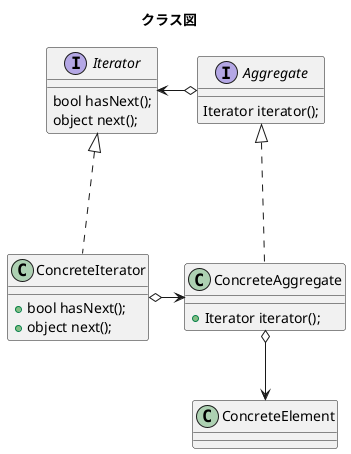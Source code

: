 @startuml
title クラス図
interface Aggregate{
	Iterator iterator();
}
interface Iterator{
	bool hasNext();
	object next();
}
class ConcreteAggregate{
	+Iterator iterator();
}
class ConcreteIterator{
	+bool hasNext();
	+object next();
}
class ConcreteElement{

}
Aggregate <|... ConcreteAggregate
Iterator <|... ConcreteIterator
Iterator <-o Aggregate
ConcreteAggregate o--> ConcreteElement
ConcreteIterator o-> ConcreteAggregate
@enduml